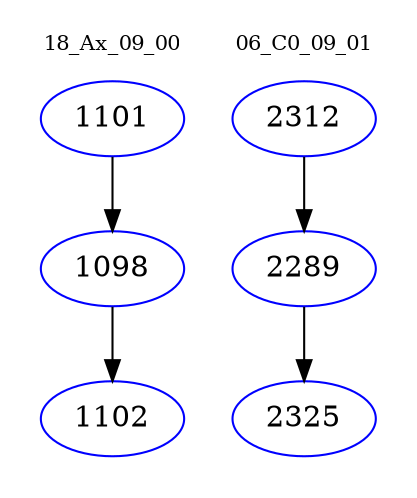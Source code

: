 digraph{
subgraph cluster_0 {
color = white
label = "18_Ax_09_00";
fontsize=10;
T0_1101 [label="1101", color="blue"]
T0_1101 -> T0_1098 [color="black"]
T0_1098 [label="1098", color="blue"]
T0_1098 -> T0_1102 [color="black"]
T0_1102 [label="1102", color="blue"]
}
subgraph cluster_1 {
color = white
label = "06_C0_09_01";
fontsize=10;
T1_2312 [label="2312", color="blue"]
T1_2312 -> T1_2289 [color="black"]
T1_2289 [label="2289", color="blue"]
T1_2289 -> T1_2325 [color="black"]
T1_2325 [label="2325", color="blue"]
}
}

